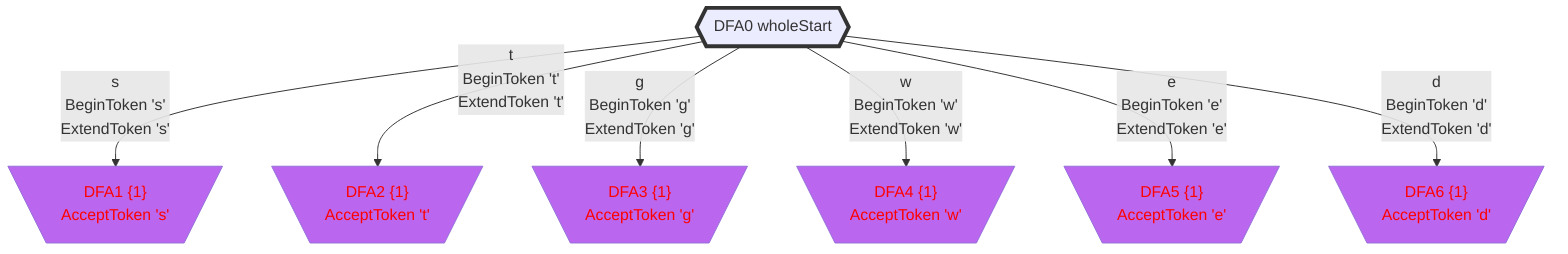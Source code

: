 flowchart
classDef c0001 color:#FF0000;
classDef c0010 stroke-dasharray: 10 10;
classDef c0011 stroke-dasharray: 10 10,color:#FF0000;
classDef c0100 fill:#BB66EE;
classDef c0101 fill:#BB66EE,color:#FF0000;
classDef c0110 fill:#BB66EE,stroke-dasharray: 10 10;
classDef c0111 fill:#BB66EE,stroke-dasharray: 10 10,color:#FF0000;
classDef c1000 stroke:#333,stroke-width:4px;
classDef c1001 stroke:#333,stroke-width:4px,color:#FF0000;
classDef c1010 stroke:#333,stroke-width:4px,stroke-dasharray: 10 10;
classDef c1011 stroke:#333,stroke-width:4px,stroke-dasharray: 10 10,color:#FF0000;
classDef c1100 stroke:#333,stroke-width:4px,fill:#BB66EE;
classDef c1101 stroke:#333,stroke-width:4px,fill:#BB66EE,color:#FF0000;
classDef c1110 stroke:#333,stroke-width:4px,fill:#BB66EE,stroke-dasharray: 10 10;
classDef c1111 stroke:#333,stroke-width:4px,fill:#BB66EE,stroke-dasharray: 10 10,color:#FF0000;
DFA0_1716080415{{"DFA0 wholeStart"}}
class DFA0_1716080415 c1000;
DFA1_-240143629[\"DFA1 {1}
AcceptToken 's'"/]
class DFA1_-240143629 c0101;
DFA2_301028278[\"DFA2 {1}
AcceptToken 't'"/]
class DFA2_301028278 c0101;
DFA3_-386939718[\"DFA3 {1}
AcceptToken 'g'"/]
class DFA3_-386939718 c0101;
DFA4_-1306490502[\"DFA4 {1}
AcceptToken 'w'"/]
class DFA4_-1306490502 c0101;
DFA5_-1787280378[\"DFA5 {1}
AcceptToken 'e'"/]
class DFA5_-1787280378 c0101;
DFA6_-1886935679[\"DFA6 {1}
AcceptToken 'd'"/]
class DFA6_-1886935679 c0101;
DFA0_1716080415 -->|"s
BeginToken 's'
ExtendToken 's'"|DFA1_-240143629
DFA0_1716080415 -->|"t
BeginToken 't'
ExtendToken 't'"|DFA2_301028278
DFA0_1716080415 -->|"g
BeginToken 'g'
ExtendToken 'g'"|DFA3_-386939718
DFA0_1716080415 -->|"w
BeginToken 'w'
ExtendToken 'w'"|DFA4_-1306490502
DFA0_1716080415 -->|"e
BeginToken 'e'
ExtendToken 'e'"|DFA5_-1787280378
DFA0_1716080415 -->|"d
BeginToken 'd'
ExtendToken 'd'"|DFA6_-1886935679